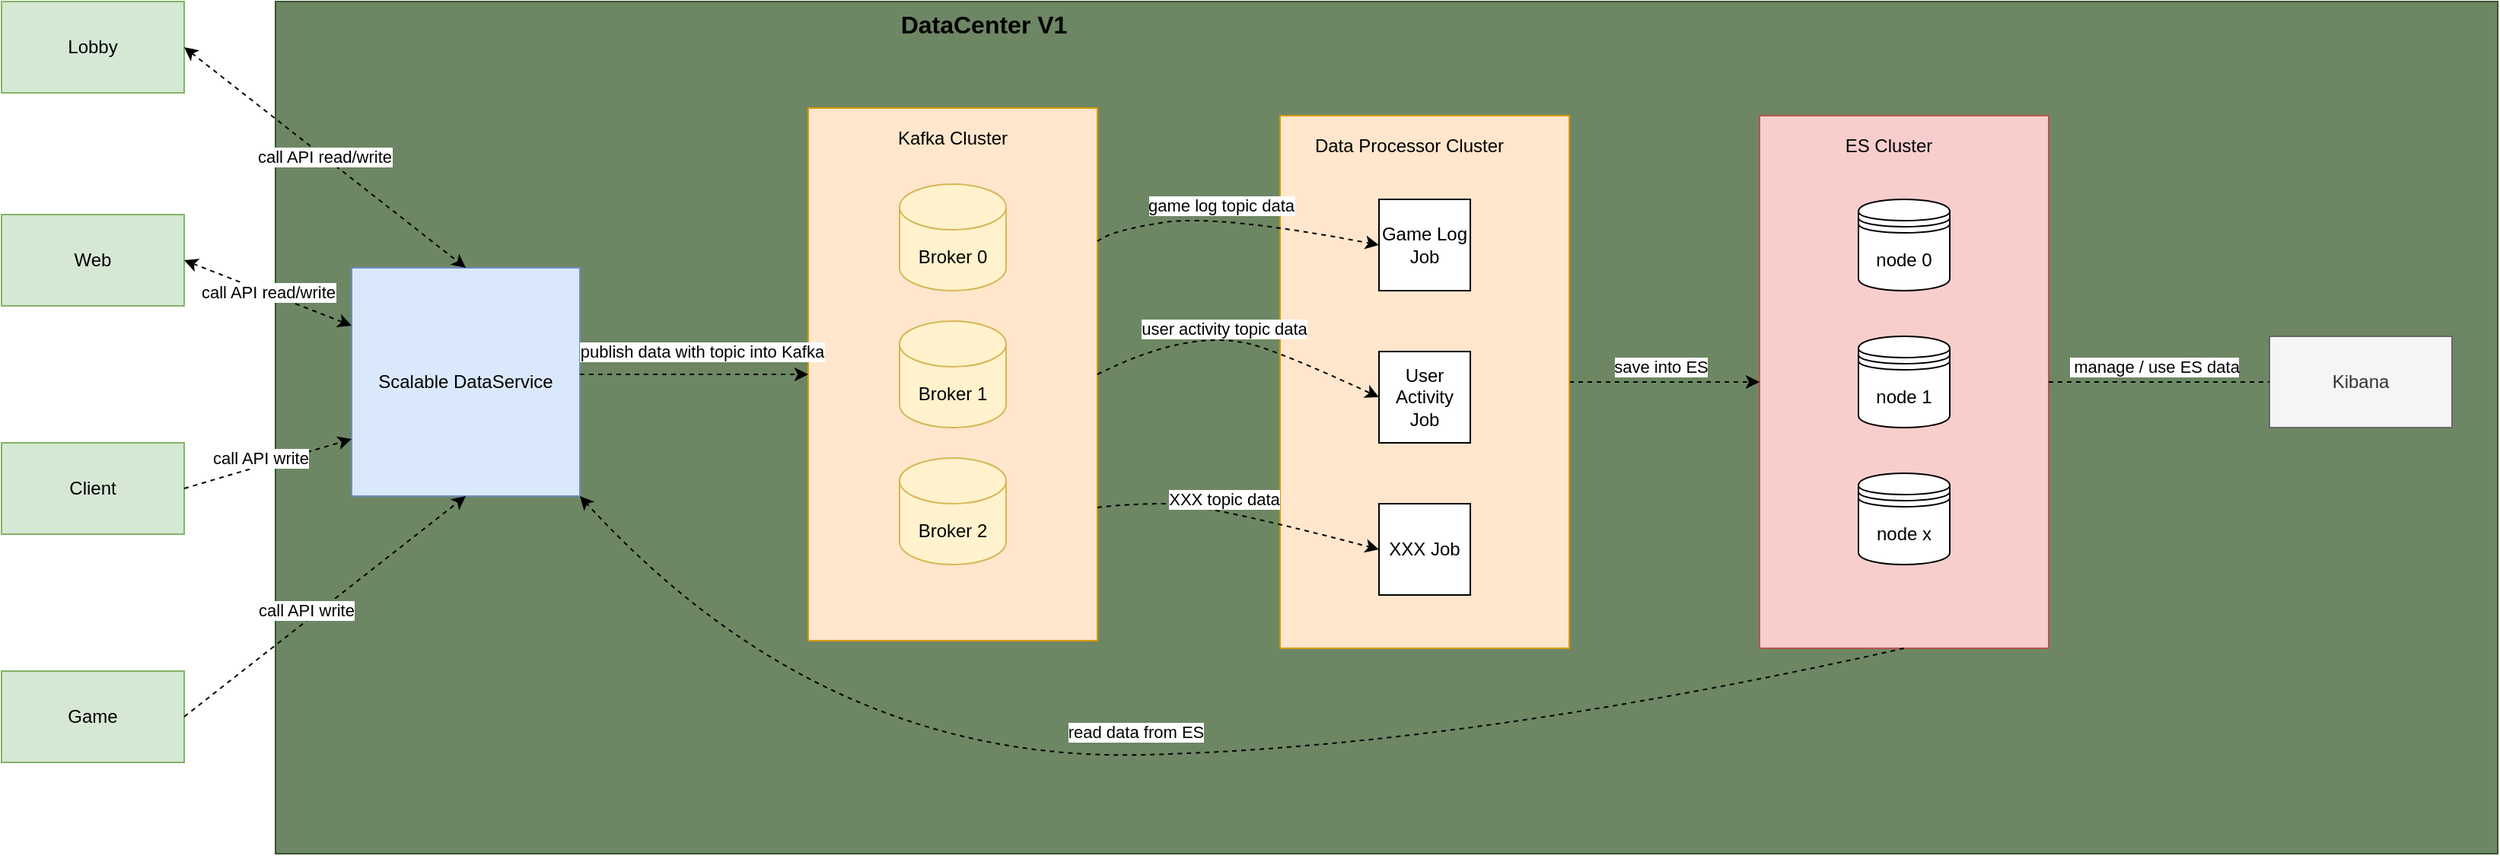 <mxfile version="24.2.3" type="github">
  <diagram name="Page-1" id="PqxGZTVNrn6EuUlePG_y">
    <mxGraphModel dx="2284" dy="676" grid="1" gridSize="10" guides="1" tooltips="1" connect="1" arrows="1" fold="1" page="1" pageScale="1" pageWidth="850" pageHeight="1100" math="0" shadow="0">
      <root>
        <mxCell id="0" />
        <mxCell id="1" parent="0" />
        <mxCell id="SUYMjb96Vhe5GTiRNGVn-47" value="" style="rounded=0;whiteSpace=wrap;html=1;fillColor=#6d8764;fontColor=#ffffff;strokeColor=#3A5431;" parent="1" vertex="1">
          <mxGeometry x="-440" y="40" width="1460" height="560" as="geometry" />
        </mxCell>
        <mxCell id="m7406lZCE2raZzgoH4sT-2" value="" style="rounded=0;whiteSpace=wrap;html=1;fillColor=#ffe6cc;strokeColor=#d79b00;" vertex="1" parent="1">
          <mxGeometry x="-90" y="110" width="190" height="350" as="geometry" />
        </mxCell>
        <mxCell id="SUYMjb96Vhe5GTiRNGVn-5" value="" style="rounded=0;whiteSpace=wrap;html=1;fillColor=#f8cecc;strokeColor=#b85450;" parent="1" vertex="1">
          <mxGeometry x="535" y="115" width="190" height="350" as="geometry" />
        </mxCell>
        <mxCell id="SUYMjb96Vhe5GTiRNGVn-1" value="&lt;font style=&quot;font-size: 16px;&quot;&gt;&lt;b&gt;DataCenter V1&lt;/b&gt;&lt;/font&gt;" style="text;html=1;align=center;verticalAlign=middle;resizable=0;points=[];autosize=1;strokeColor=none;fillColor=none;" parent="1" vertex="1">
          <mxGeometry x="-40" y="40" width="130" height="30" as="geometry" />
        </mxCell>
        <mxCell id="SUYMjb96Vhe5GTiRNGVn-2" value="node 0" style="shape=datastore;whiteSpace=wrap;html=1;" parent="1" vertex="1">
          <mxGeometry x="600" y="170" width="60" height="60" as="geometry" />
        </mxCell>
        <mxCell id="SUYMjb96Vhe5GTiRNGVn-3" value="node 1" style="shape=datastore;whiteSpace=wrap;html=1;" parent="1" vertex="1">
          <mxGeometry x="600" y="260" width="60" height="60" as="geometry" />
        </mxCell>
        <mxCell id="SUYMjb96Vhe5GTiRNGVn-4" value="node x" style="shape=datastore;whiteSpace=wrap;html=1;" parent="1" vertex="1">
          <mxGeometry x="600" y="350" width="60" height="60" as="geometry" />
        </mxCell>
        <mxCell id="SUYMjb96Vhe5GTiRNGVn-6" value="ES Cluster" style="text;html=1;align=center;verticalAlign=middle;whiteSpace=wrap;rounded=0;" parent="1" vertex="1">
          <mxGeometry x="550" y="120" width="140" height="30" as="geometry" />
        </mxCell>
        <mxCell id="SUYMjb96Vhe5GTiRNGVn-20" style="edgeStyle=orthogonalEdgeStyle;rounded=0;orthogonalLoop=1;jettySize=auto;html=1;entryX=0;entryY=0.5;entryDx=0;entryDy=0;dashed=1;" parent="1" source="SUYMjb96Vhe5GTiRNGVn-9" target="SUYMjb96Vhe5GTiRNGVn-5" edge="1">
          <mxGeometry relative="1" as="geometry" />
        </mxCell>
        <mxCell id="SUYMjb96Vhe5GTiRNGVn-21" value="save into ES" style="edgeLabel;html=1;align=center;verticalAlign=middle;resizable=0;points=[];" parent="SUYMjb96Vhe5GTiRNGVn-20" vertex="1" connectable="0">
          <mxGeometry x="-0.136" y="1" relative="1" as="geometry">
            <mxPoint x="6" y="-9" as="offset" />
          </mxGeometry>
        </mxCell>
        <mxCell id="SUYMjb96Vhe5GTiRNGVn-9" value="" style="rounded=0;whiteSpace=wrap;html=1;fillColor=#ffe6cc;strokeColor=#d79b00;" parent="1" vertex="1">
          <mxGeometry x="220" y="115" width="190" height="350" as="geometry" />
        </mxCell>
        <mxCell id="SUYMjb96Vhe5GTiRNGVn-10" value="Data Processor Cluster" style="text;html=1;align=center;verticalAlign=middle;whiteSpace=wrap;rounded=0;" parent="1" vertex="1">
          <mxGeometry x="230" y="120" width="150" height="30" as="geometry" />
        </mxCell>
        <mxCell id="SUYMjb96Vhe5GTiRNGVn-11" value="Broker 0" style="shape=cylinder3;whiteSpace=wrap;html=1;boundedLbl=1;backgroundOutline=1;size=15;fillColor=#fff2cc;strokeColor=#d6b656;" parent="1" vertex="1">
          <mxGeometry x="-30" y="160" width="70" height="70" as="geometry" />
        </mxCell>
        <mxCell id="SUYMjb96Vhe5GTiRNGVn-12" value="Game Log Job" style="whiteSpace=wrap;html=1;aspect=fixed;" parent="1" vertex="1">
          <mxGeometry x="285" y="170" width="60" height="60" as="geometry" />
        </mxCell>
        <mxCell id="SUYMjb96Vhe5GTiRNGVn-13" value="User Activity Job" style="whiteSpace=wrap;html=1;aspect=fixed;" parent="1" vertex="1">
          <mxGeometry x="285" y="270" width="60" height="60" as="geometry" />
        </mxCell>
        <mxCell id="SUYMjb96Vhe5GTiRNGVn-14" value="XXX Job" style="whiteSpace=wrap;html=1;aspect=fixed;" parent="1" vertex="1">
          <mxGeometry x="285" y="370" width="60" height="60" as="geometry" />
        </mxCell>
        <mxCell id="SUYMjb96Vhe5GTiRNGVn-15" value="game log topic data" style="curved=1;endArrow=classic;html=1;rounded=0;exitX=1;exitY=0.25;exitDx=0;exitDy=0;entryX=0;entryY=0.5;entryDx=0;entryDy=0;dashed=1;" parent="1" source="m7406lZCE2raZzgoH4sT-2" target="SUYMjb96Vhe5GTiRNGVn-12" edge="1">
          <mxGeometry x="-0.129" y="6" width="50" height="50" relative="1" as="geometry">
            <mxPoint x="400" y="370" as="sourcePoint" />
            <mxPoint x="450" y="320" as="targetPoint" />
            <Array as="points">
              <mxPoint x="110" y="190" />
              <mxPoint x="180" y="180" />
            </Array>
            <mxPoint as="offset" />
          </mxGeometry>
        </mxCell>
        <mxCell id="SUYMjb96Vhe5GTiRNGVn-17" value="user activity topic data" style="curved=1;endArrow=classic;html=1;rounded=0;exitX=1;exitY=0.5;exitDx=0;exitDy=0;entryX=0;entryY=0.5;entryDx=0;entryDy=0;dashed=1;" parent="1" source="m7406lZCE2raZzgoH4sT-2" target="SUYMjb96Vhe5GTiRNGVn-13" edge="1">
          <mxGeometry x="-0.129" y="6" width="50" height="50" relative="1" as="geometry">
            <mxPoint x="70" y="265" as="sourcePoint" />
            <mxPoint x="295" y="210" as="targetPoint" />
            <Array as="points">
              <mxPoint x="130" y="270" />
              <mxPoint x="180" y="260" />
              <mxPoint x="220" y="270" />
            </Array>
            <mxPoint as="offset" />
          </mxGeometry>
        </mxCell>
        <mxCell id="SUYMjb96Vhe5GTiRNGVn-19" value="XXX topic data" style="curved=1;endArrow=classic;html=1;rounded=0;exitX=1;exitY=0.75;exitDx=0;exitDy=0;entryX=0;entryY=0.5;entryDx=0;entryDy=0;dashed=1;" parent="1" source="m7406lZCE2raZzgoH4sT-2" target="SUYMjb96Vhe5GTiRNGVn-14" edge="1">
          <mxGeometry x="-0.129" y="6" width="50" height="50" relative="1" as="geometry">
            <mxPoint x="70" y="300" as="sourcePoint" />
            <mxPoint x="295" y="310" as="targetPoint" />
            <Array as="points">
              <mxPoint x="120" y="370" />
              <mxPoint x="170" y="370" />
            </Array>
            <mxPoint as="offset" />
          </mxGeometry>
        </mxCell>
        <mxCell id="SUYMjb96Vhe5GTiRNGVn-22" value="Scalable DataService" style="whiteSpace=wrap;html=1;aspect=fixed;fillColor=#dae8fc;strokeColor=#6c8ebf;" parent="1" vertex="1">
          <mxGeometry x="-390" y="215" width="150" height="150" as="geometry" />
        </mxCell>
        <mxCell id="SUYMjb96Vhe5GTiRNGVn-23" style="edgeStyle=orthogonalEdgeStyle;rounded=0;orthogonalLoop=1;jettySize=auto;html=1;entryX=0;entryY=0.5;entryDx=0;entryDy=0;dashed=1;" parent="1" source="SUYMjb96Vhe5GTiRNGVn-22" target="m7406lZCE2raZzgoH4sT-2" edge="1">
          <mxGeometry relative="1" as="geometry">
            <Array as="points">
              <mxPoint x="-200" y="285" />
              <mxPoint x="-200" y="285" />
            </Array>
          </mxGeometry>
        </mxCell>
        <mxCell id="SUYMjb96Vhe5GTiRNGVn-24" value="publish data with topic into Kafka" style="edgeLabel;html=1;align=center;verticalAlign=middle;resizable=0;points=[];" parent="SUYMjb96Vhe5GTiRNGVn-23" vertex="1" connectable="0">
          <mxGeometry x="-0.345" y="4" relative="1" as="geometry">
            <mxPoint x="31" y="-11" as="offset" />
          </mxGeometry>
        </mxCell>
        <mxCell id="SUYMjb96Vhe5GTiRNGVn-25" value="Kibana" style="rounded=0;whiteSpace=wrap;html=1;fillColor=#f5f5f5;fontColor=#333333;strokeColor=#666666;" parent="1" vertex="1">
          <mxGeometry x="870" y="260" width="120" height="60" as="geometry" />
        </mxCell>
        <mxCell id="SUYMjb96Vhe5GTiRNGVn-26" value="" style="endArrow=none;dashed=1;html=1;rounded=0;entryX=0;entryY=0.5;entryDx=0;entryDy=0;exitX=1;exitY=0.5;exitDx=0;exitDy=0;" parent="1" source="SUYMjb96Vhe5GTiRNGVn-5" target="SUYMjb96Vhe5GTiRNGVn-25" edge="1">
          <mxGeometry width="50" height="50" relative="1" as="geometry">
            <mxPoint x="840" y="390" as="sourcePoint" />
            <mxPoint x="890" y="340" as="targetPoint" />
          </mxGeometry>
        </mxCell>
        <mxCell id="SUYMjb96Vhe5GTiRNGVn-28" value="&amp;nbsp;manage / use ES data" style="edgeLabel;html=1;align=center;verticalAlign=middle;resizable=0;points=[];" parent="SUYMjb96Vhe5GTiRNGVn-26" vertex="1" connectable="0">
          <mxGeometry x="-0.289" y="3" relative="1" as="geometry">
            <mxPoint x="17" y="-7" as="offset" />
          </mxGeometry>
        </mxCell>
        <mxCell id="SUYMjb96Vhe5GTiRNGVn-27" value="read data from ES" style="curved=1;endArrow=classic;html=1;rounded=0;exitX=0.5;exitY=1;exitDx=0;exitDy=0;entryX=1;entryY=1;entryDx=0;entryDy=0;dashed=1;" parent="1" source="SUYMjb96Vhe5GTiRNGVn-5" target="SUYMjb96Vhe5GTiRNGVn-22" edge="1">
          <mxGeometry x="0.073" y="-15" width="50" height="50" relative="1" as="geometry">
            <mxPoint x="60" y="335" as="sourcePoint" />
            <mxPoint x="295" y="410" as="targetPoint" />
            <Array as="points">
              <mxPoint x="340" y="530" />
              <mxPoint x="-80" y="540" />
            </Array>
            <mxPoint as="offset" />
          </mxGeometry>
        </mxCell>
        <mxCell id="SUYMjb96Vhe5GTiRNGVn-29" value="Lobby" style="rounded=0;whiteSpace=wrap;html=1;fillColor=#d5e8d4;strokeColor=#82b366;" parent="1" vertex="1">
          <mxGeometry x="-620" y="40" width="120" height="60" as="geometry" />
        </mxCell>
        <mxCell id="SUYMjb96Vhe5GTiRNGVn-30" value="Web" style="rounded=0;whiteSpace=wrap;html=1;fillColor=#d5e8d4;strokeColor=#82b366;" parent="1" vertex="1">
          <mxGeometry x="-620" y="180" width="120" height="60" as="geometry" />
        </mxCell>
        <mxCell id="SUYMjb96Vhe5GTiRNGVn-31" value="Client" style="rounded=0;whiteSpace=wrap;html=1;fillColor=#d5e8d4;strokeColor=#82b366;" parent="1" vertex="1">
          <mxGeometry x="-620" y="330" width="120" height="60" as="geometry" />
        </mxCell>
        <mxCell id="SUYMjb96Vhe5GTiRNGVn-32" value="Game" style="rounded=0;whiteSpace=wrap;html=1;fillColor=#d5e8d4;strokeColor=#82b366;" parent="1" vertex="1">
          <mxGeometry x="-620" y="480" width="120" height="60" as="geometry" />
        </mxCell>
        <mxCell id="SUYMjb96Vhe5GTiRNGVn-40" value="call API read/write" style="endArrow=classic;startArrow=classic;html=1;rounded=0;exitX=1;exitY=0.5;exitDx=0;exitDy=0;entryX=0;entryY=0.25;entryDx=0;entryDy=0;dashed=1;" parent="1" edge="1">
          <mxGeometry width="50" height="50" relative="1" as="geometry">
            <mxPoint x="-500" y="210" as="sourcePoint" />
            <mxPoint x="-390" y="253" as="targetPoint" />
          </mxGeometry>
        </mxCell>
        <mxCell id="SUYMjb96Vhe5GTiRNGVn-41" value="&lt;span style=&quot;color: rgb(0, 0, 0); font-family: Helvetica; font-size: 11px; font-style: normal; font-variant-ligatures: normal; font-variant-caps: normal; font-weight: 400; letter-spacing: normal; orphans: 2; text-align: center; text-indent: 0px; text-transform: none; widows: 2; word-spacing: 0px; -webkit-text-stroke-width: 0px; white-space: nowrap; background-color: rgb(255, 255, 255); text-decoration-thickness: initial; text-decoration-style: initial; text-decoration-color: initial; display: inline !important; float: none;&quot;&gt;call API read/write&lt;/span&gt;" style="endArrow=classic;startArrow=classic;html=1;rounded=0;exitX=1;exitY=0.5;exitDx=0;exitDy=0;entryX=0.5;entryY=0;entryDx=0;entryDy=0;dashed=1;" parent="1" source="SUYMjb96Vhe5GTiRNGVn-29" target="SUYMjb96Vhe5GTiRNGVn-22" edge="1">
          <mxGeometry width="50" height="50" relative="1" as="geometry">
            <mxPoint x="-490" y="220" as="sourcePoint" />
            <mxPoint x="-380" y="263" as="targetPoint" />
          </mxGeometry>
        </mxCell>
        <mxCell id="SUYMjb96Vhe5GTiRNGVn-43" value="call API write" style="endArrow=classic;html=1;rounded=0;exitX=1;exitY=0.5;exitDx=0;exitDy=0;entryX=0;entryY=0.75;entryDx=0;entryDy=0;dashed=1;" parent="1" source="SUYMjb96Vhe5GTiRNGVn-31" target="SUYMjb96Vhe5GTiRNGVn-22" edge="1">
          <mxGeometry x="-0.065" y="5" width="50" height="50" relative="1" as="geometry">
            <mxPoint x="-450" y="480" as="sourcePoint" />
            <mxPoint x="-400" y="430" as="targetPoint" />
            <mxPoint as="offset" />
          </mxGeometry>
        </mxCell>
        <mxCell id="SUYMjb96Vhe5GTiRNGVn-44" value="" style="endArrow=classic;html=1;rounded=0;exitX=1;exitY=0.5;exitDx=0;exitDy=0;entryX=0.5;entryY=1;entryDx=0;entryDy=0;dashed=1;" parent="1" source="SUYMjb96Vhe5GTiRNGVn-32" target="SUYMjb96Vhe5GTiRNGVn-22" edge="1">
          <mxGeometry width="50" height="50" relative="1" as="geometry">
            <mxPoint x="-490" y="370" as="sourcePoint" />
            <mxPoint x="-380" y="338" as="targetPoint" />
          </mxGeometry>
        </mxCell>
        <mxCell id="SUYMjb96Vhe5GTiRNGVn-45" value="call API write" style="edgeLabel;html=1;align=center;verticalAlign=middle;resizable=0;points=[];" parent="SUYMjb96Vhe5GTiRNGVn-44" vertex="1" connectable="0">
          <mxGeometry x="-0.178" y="2" relative="1" as="geometry">
            <mxPoint x="5" y="-9" as="offset" />
          </mxGeometry>
        </mxCell>
        <mxCell id="m7406lZCE2raZzgoH4sT-3" value="Kafka Cluster" style="text;html=1;align=center;verticalAlign=middle;whiteSpace=wrap;rounded=0;" vertex="1" parent="1">
          <mxGeometry x="-70" y="115" width="150" height="30" as="geometry" />
        </mxCell>
        <mxCell id="m7406lZCE2raZzgoH4sT-4" value="Broker 1" style="shape=cylinder3;whiteSpace=wrap;html=1;boundedLbl=1;backgroundOutline=1;size=15;fillColor=#fff2cc;strokeColor=#d6b656;" vertex="1" parent="1">
          <mxGeometry x="-30" y="250" width="70" height="70" as="geometry" />
        </mxCell>
        <mxCell id="m7406lZCE2raZzgoH4sT-5" value="Broker 2" style="shape=cylinder3;whiteSpace=wrap;html=1;boundedLbl=1;backgroundOutline=1;size=15;fillColor=#fff2cc;strokeColor=#d6b656;" vertex="1" parent="1">
          <mxGeometry x="-30" y="340" width="70" height="70" as="geometry" />
        </mxCell>
      </root>
    </mxGraphModel>
  </diagram>
</mxfile>
